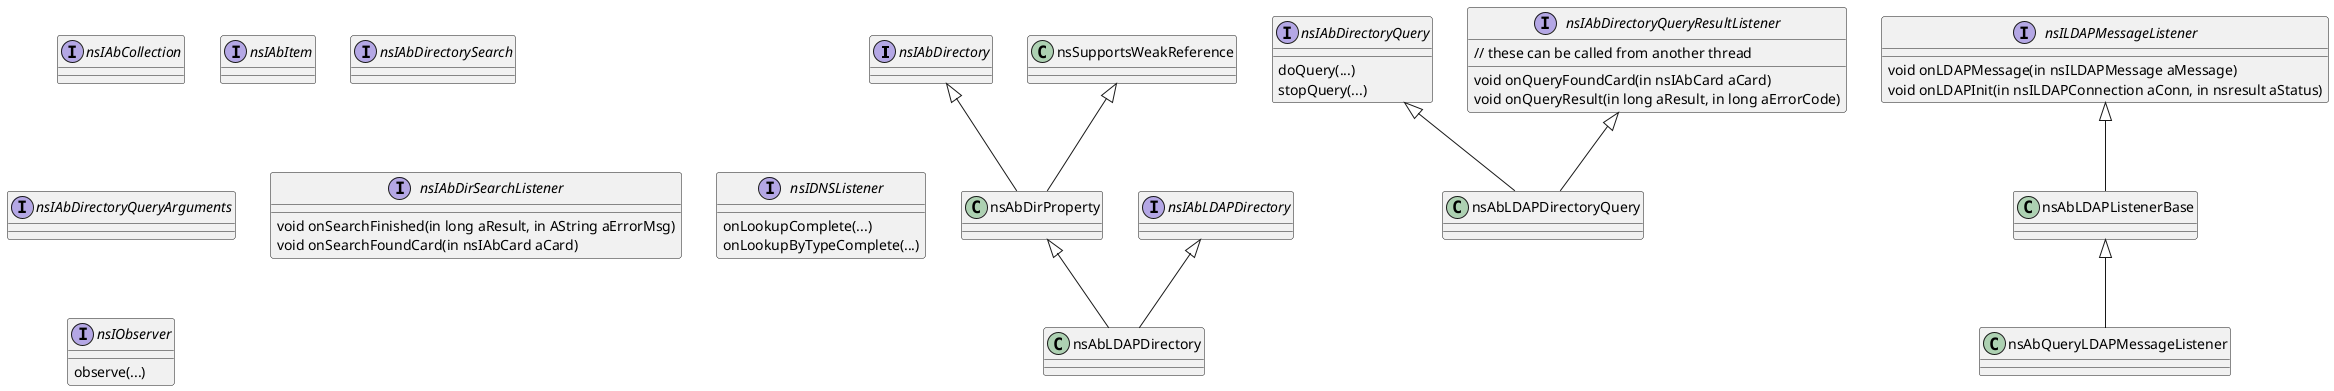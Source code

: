 @startuml

interface nsIAbDirectory
interface nsIAbCollection
interface nsIAbItem
interface nsIAbDirectorySearch
interface nsIAbLDAPDirectory

interface nsIAbDirectoryQueryArguments

interface nsIAbDirSearchListener {
    void onSearchFinished(in long aResult, in AString aErrorMsg)
    void onSearchFoundCard(in nsIAbCard aCard)
}

interface nsIAbDirectoryQuery {
    doQuery(...)
    stopQuery(...)
}

interface nsIAbDirectoryQueryResultListener {
    void onQueryFoundCard(in nsIAbCard aCard)
    void onQueryResult(in long aResult, in long aErrorCode)
    // these can be called from another thread
}


nsIAbDirectory <|-- nsAbDirProperty
nsSupportsWeakReference <|-- nsAbDirProperty

nsAbDirProperty <|-- nsAbLDAPDirectory
nsIAbLDAPDirectory <|-- nsAbLDAPDirectory

nsIAbDirectoryQuery <|-- nsAbLDAPDirectoryQuery
nsIAbDirectoryQueryResultListener <|-- nsAbLDAPDirectoryQuery

nsAbLDAPListenerBase <|-- nsAbQueryLDAPMessageListener

nsILDAPMessageListener <|-- nsAbLDAPListenerBase 


interface nsILDAPMessageListener {
    void onLDAPMessage(in nsILDAPMessage aMessage)
    void onLDAPInit(in nsILDAPConnection aConn, in nsresult aStatus)
}

interface nsIDNSListener {
    onLookupComplete(...)
    onLookupByTypeComplete(...)
}

interface nsIObserver {
    observe(...)
}

@enduml

